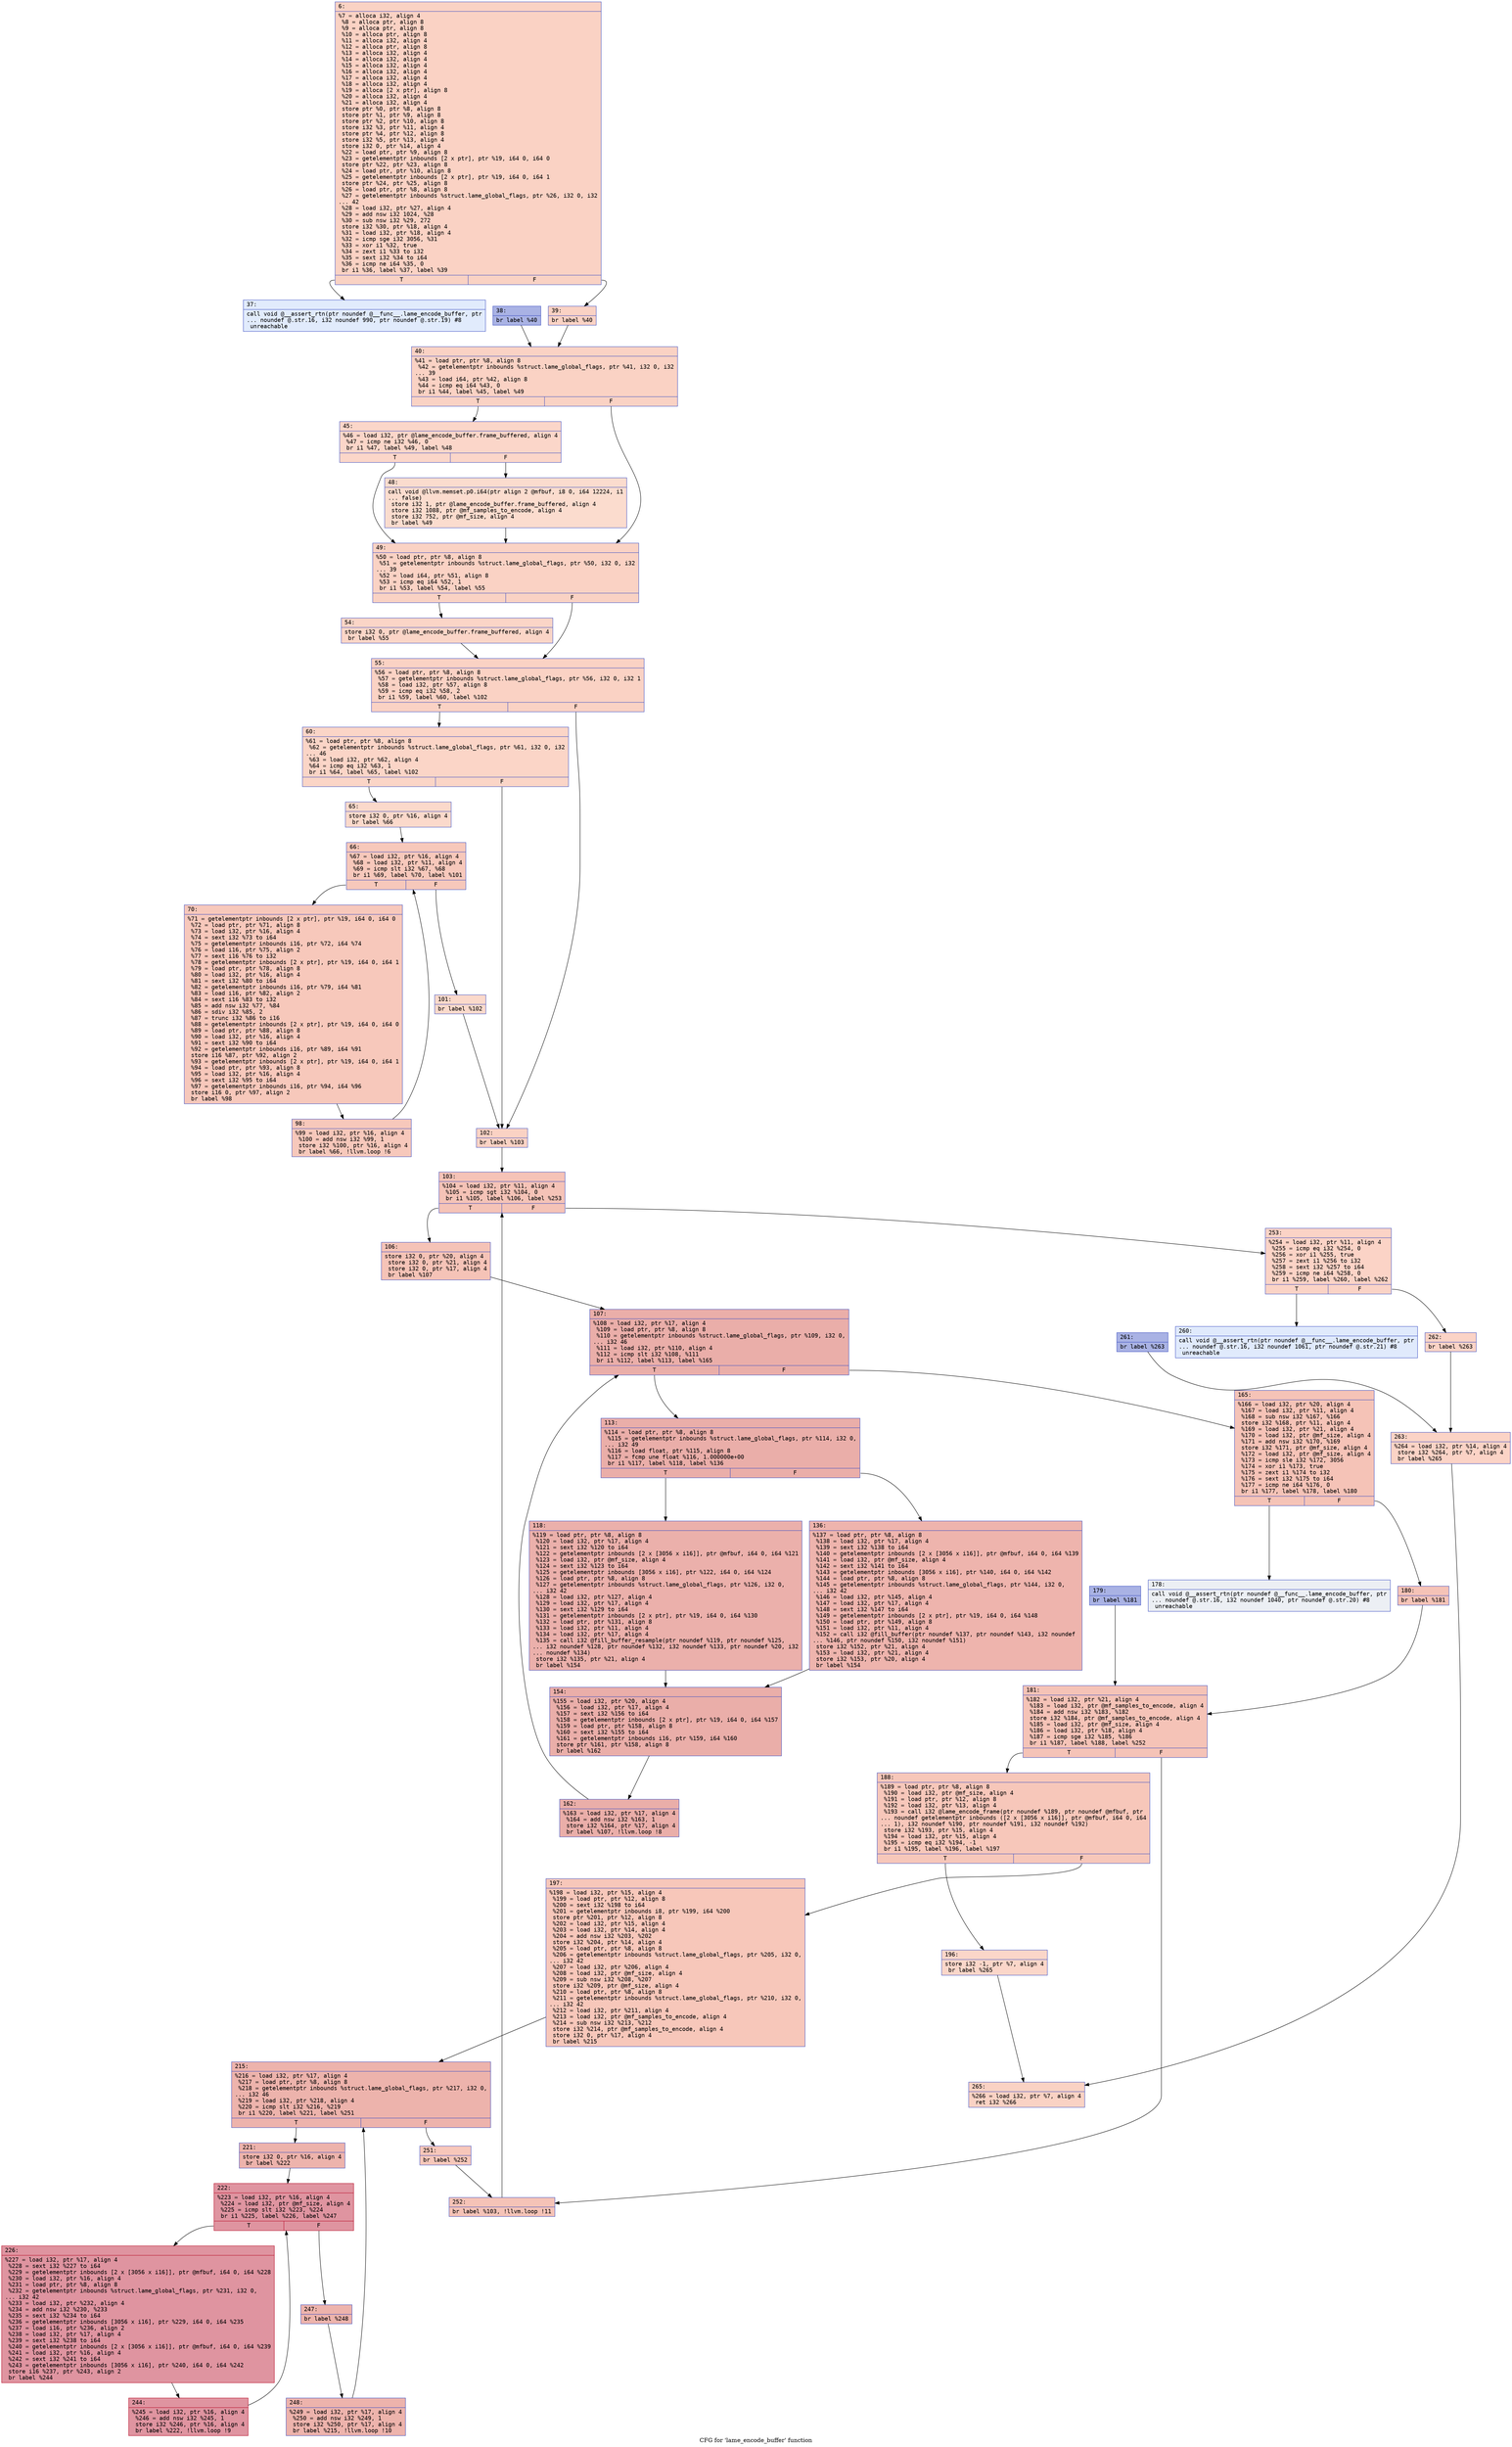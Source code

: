 digraph "CFG for 'lame_encode_buffer' function" {
	label="CFG for 'lame_encode_buffer' function";

	Node0x60000371db30 [shape=record,color="#3d50c3ff", style=filled, fillcolor="#f4987a70" fontname="Courier",label="{6:\l|  %7 = alloca i32, align 4\l  %8 = alloca ptr, align 8\l  %9 = alloca ptr, align 8\l  %10 = alloca ptr, align 8\l  %11 = alloca i32, align 4\l  %12 = alloca ptr, align 8\l  %13 = alloca i32, align 4\l  %14 = alloca i32, align 4\l  %15 = alloca i32, align 4\l  %16 = alloca i32, align 4\l  %17 = alloca i32, align 4\l  %18 = alloca i32, align 4\l  %19 = alloca [2 x ptr], align 8\l  %20 = alloca i32, align 4\l  %21 = alloca i32, align 4\l  store ptr %0, ptr %8, align 8\l  store ptr %1, ptr %9, align 8\l  store ptr %2, ptr %10, align 8\l  store i32 %3, ptr %11, align 4\l  store ptr %4, ptr %12, align 8\l  store i32 %5, ptr %13, align 4\l  store i32 0, ptr %14, align 4\l  %22 = load ptr, ptr %9, align 8\l  %23 = getelementptr inbounds [2 x ptr], ptr %19, i64 0, i64 0\l  store ptr %22, ptr %23, align 8\l  %24 = load ptr, ptr %10, align 8\l  %25 = getelementptr inbounds [2 x ptr], ptr %19, i64 0, i64 1\l  store ptr %24, ptr %25, align 8\l  %26 = load ptr, ptr %8, align 8\l  %27 = getelementptr inbounds %struct.lame_global_flags, ptr %26, i32 0, i32\l... 42\l  %28 = load i32, ptr %27, align 4\l  %29 = add nsw i32 1024, %28\l  %30 = sub nsw i32 %29, 272\l  store i32 %30, ptr %18, align 4\l  %31 = load i32, ptr %18, align 4\l  %32 = icmp sge i32 3056, %31\l  %33 = xor i1 %32, true\l  %34 = zext i1 %33 to i32\l  %35 = sext i32 %34 to i64\l  %36 = icmp ne i64 %35, 0\l  br i1 %36, label %37, label %39\l|{<s0>T|<s1>F}}"];
	Node0x60000371db30:s0 -> Node0x60000371db80[tooltip="6 -> 37\nProbability 0.00%" ];
	Node0x60000371db30:s1 -> Node0x60000371dc20[tooltip="6 -> 39\nProbability 100.00%" ];
	Node0x60000371db80 [shape=record,color="#3d50c3ff", style=filled, fillcolor="#bbd1f870" fontname="Courier",label="{37:\l|  call void @__assert_rtn(ptr noundef @__func__.lame_encode_buffer, ptr\l... noundef @.str.16, i32 noundef 990, ptr noundef @.str.19) #8\l  unreachable\l}"];
	Node0x60000371dbd0 [shape=record,color="#3d50c3ff", style=filled, fillcolor="#3d50c370" fontname="Courier",label="{38:\l|  br label %40\l}"];
	Node0x60000371dbd0 -> Node0x60000371dc70[tooltip="38 -> 40\nProbability 100.00%" ];
	Node0x60000371dc20 [shape=record,color="#3d50c3ff", style=filled, fillcolor="#f4987a70" fontname="Courier",label="{39:\l|  br label %40\l}"];
	Node0x60000371dc20 -> Node0x60000371dc70[tooltip="39 -> 40\nProbability 100.00%" ];
	Node0x60000371dc70 [shape=record,color="#3d50c3ff", style=filled, fillcolor="#f4987a70" fontname="Courier",label="{40:\l|  %41 = load ptr, ptr %8, align 8\l  %42 = getelementptr inbounds %struct.lame_global_flags, ptr %41, i32 0, i32\l... 39\l  %43 = load i64, ptr %42, align 8\l  %44 = icmp eq i64 %43, 0\l  br i1 %44, label %45, label %49\l|{<s0>T|<s1>F}}"];
	Node0x60000371dc70:s0 -> Node0x60000371dcc0[tooltip="40 -> 45\nProbability 37.50%" ];
	Node0x60000371dc70:s1 -> Node0x60000371dd60[tooltip="40 -> 49\nProbability 62.50%" ];
	Node0x60000371dcc0 [shape=record,color="#3d50c3ff", style=filled, fillcolor="#f6a38570" fontname="Courier",label="{45:\l|  %46 = load i32, ptr @lame_encode_buffer.frame_buffered, align 4\l  %47 = icmp ne i32 %46, 0\l  br i1 %47, label %49, label %48\l|{<s0>T|<s1>F}}"];
	Node0x60000371dcc0:s0 -> Node0x60000371dd60[tooltip="45 -> 49\nProbability 62.50%" ];
	Node0x60000371dcc0:s1 -> Node0x60000371dd10[tooltip="45 -> 48\nProbability 37.50%" ];
	Node0x60000371dd10 [shape=record,color="#3d50c3ff", style=filled, fillcolor="#f7af9170" fontname="Courier",label="{48:\l|  call void @llvm.memset.p0.i64(ptr align 2 @mfbuf, i8 0, i64 12224, i1\l... false)\l  store i32 1, ptr @lame_encode_buffer.frame_buffered, align 4\l  store i32 1088, ptr @mf_samples_to_encode, align 4\l  store i32 752, ptr @mf_size, align 4\l  br label %49\l}"];
	Node0x60000371dd10 -> Node0x60000371dd60[tooltip="48 -> 49\nProbability 100.00%" ];
	Node0x60000371dd60 [shape=record,color="#3d50c3ff", style=filled, fillcolor="#f4987a70" fontname="Courier",label="{49:\l|  %50 = load ptr, ptr %8, align 8\l  %51 = getelementptr inbounds %struct.lame_global_flags, ptr %50, i32 0, i32\l... 39\l  %52 = load i64, ptr %51, align 8\l  %53 = icmp eq i64 %52, 1\l  br i1 %53, label %54, label %55\l|{<s0>T|<s1>F}}"];
	Node0x60000371dd60:s0 -> Node0x60000371ddb0[tooltip="49 -> 54\nProbability 50.00%" ];
	Node0x60000371dd60:s1 -> Node0x60000371de00[tooltip="49 -> 55\nProbability 50.00%" ];
	Node0x60000371ddb0 [shape=record,color="#3d50c3ff", style=filled, fillcolor="#f5a08170" fontname="Courier",label="{54:\l|  store i32 0, ptr @lame_encode_buffer.frame_buffered, align 4\l  br label %55\l}"];
	Node0x60000371ddb0 -> Node0x60000371de00[tooltip="54 -> 55\nProbability 100.00%" ];
	Node0x60000371de00 [shape=record,color="#3d50c3ff", style=filled, fillcolor="#f4987a70" fontname="Courier",label="{55:\l|  %56 = load ptr, ptr %8, align 8\l  %57 = getelementptr inbounds %struct.lame_global_flags, ptr %56, i32 0, i32 1\l  %58 = load i32, ptr %57, align 8\l  %59 = icmp eq i32 %58, 2\l  br i1 %59, label %60, label %102\l|{<s0>T|<s1>F}}"];
	Node0x60000371de00:s0 -> Node0x60000371de50[tooltip="55 -> 60\nProbability 50.00%" ];
	Node0x60000371de00:s1 -> Node0x60000371e030[tooltip="55 -> 102\nProbability 50.00%" ];
	Node0x60000371de50 [shape=record,color="#3d50c3ff", style=filled, fillcolor="#f5a08170" fontname="Courier",label="{60:\l|  %61 = load ptr, ptr %8, align 8\l  %62 = getelementptr inbounds %struct.lame_global_flags, ptr %61, i32 0, i32\l... 46\l  %63 = load i32, ptr %62, align 4\l  %64 = icmp eq i32 %63, 1\l  br i1 %64, label %65, label %102\l|{<s0>T|<s1>F}}"];
	Node0x60000371de50:s0 -> Node0x60000371dea0[tooltip="60 -> 65\nProbability 50.00%" ];
	Node0x60000371de50:s1 -> Node0x60000371e030[tooltip="60 -> 102\nProbability 50.00%" ];
	Node0x60000371dea0 [shape=record,color="#3d50c3ff", style=filled, fillcolor="#f7a88970" fontname="Courier",label="{65:\l|  store i32 0, ptr %16, align 4\l  br label %66\l}"];
	Node0x60000371dea0 -> Node0x60000371def0[tooltip="65 -> 66\nProbability 100.00%" ];
	Node0x60000371def0 [shape=record,color="#3d50c3ff", style=filled, fillcolor="#ed836670" fontname="Courier",label="{66:\l|  %67 = load i32, ptr %16, align 4\l  %68 = load i32, ptr %11, align 4\l  %69 = icmp slt i32 %67, %68\l  br i1 %69, label %70, label %101\l|{<s0>T|<s1>F}}"];
	Node0x60000371def0:s0 -> Node0x60000371df40[tooltip="66 -> 70\nProbability 96.88%" ];
	Node0x60000371def0:s1 -> Node0x60000371dfe0[tooltip="66 -> 101\nProbability 3.12%" ];
	Node0x60000371df40 [shape=record,color="#3d50c3ff", style=filled, fillcolor="#ed836670" fontname="Courier",label="{70:\l|  %71 = getelementptr inbounds [2 x ptr], ptr %19, i64 0, i64 0\l  %72 = load ptr, ptr %71, align 8\l  %73 = load i32, ptr %16, align 4\l  %74 = sext i32 %73 to i64\l  %75 = getelementptr inbounds i16, ptr %72, i64 %74\l  %76 = load i16, ptr %75, align 2\l  %77 = sext i16 %76 to i32\l  %78 = getelementptr inbounds [2 x ptr], ptr %19, i64 0, i64 1\l  %79 = load ptr, ptr %78, align 8\l  %80 = load i32, ptr %16, align 4\l  %81 = sext i32 %80 to i64\l  %82 = getelementptr inbounds i16, ptr %79, i64 %81\l  %83 = load i16, ptr %82, align 2\l  %84 = sext i16 %83 to i32\l  %85 = add nsw i32 %77, %84\l  %86 = sdiv i32 %85, 2\l  %87 = trunc i32 %86 to i16\l  %88 = getelementptr inbounds [2 x ptr], ptr %19, i64 0, i64 0\l  %89 = load ptr, ptr %88, align 8\l  %90 = load i32, ptr %16, align 4\l  %91 = sext i32 %90 to i64\l  %92 = getelementptr inbounds i16, ptr %89, i64 %91\l  store i16 %87, ptr %92, align 2\l  %93 = getelementptr inbounds [2 x ptr], ptr %19, i64 0, i64 1\l  %94 = load ptr, ptr %93, align 8\l  %95 = load i32, ptr %16, align 4\l  %96 = sext i32 %95 to i64\l  %97 = getelementptr inbounds i16, ptr %94, i64 %96\l  store i16 0, ptr %97, align 2\l  br label %98\l}"];
	Node0x60000371df40 -> Node0x60000371df90[tooltip="70 -> 98\nProbability 100.00%" ];
	Node0x60000371df90 [shape=record,color="#3d50c3ff", style=filled, fillcolor="#ed836670" fontname="Courier",label="{98:\l|  %99 = load i32, ptr %16, align 4\l  %100 = add nsw i32 %99, 1\l  store i32 %100, ptr %16, align 4\l  br label %66, !llvm.loop !6\l}"];
	Node0x60000371df90 -> Node0x60000371def0[tooltip="98 -> 66\nProbability 100.00%" ];
	Node0x60000371dfe0 [shape=record,color="#3d50c3ff", style=filled, fillcolor="#f7a88970" fontname="Courier",label="{101:\l|  br label %102\l}"];
	Node0x60000371dfe0 -> Node0x60000371e030[tooltip="101 -> 102\nProbability 100.00%" ];
	Node0x60000371e030 [shape=record,color="#3d50c3ff", style=filled, fillcolor="#f4987a70" fontname="Courier",label="{102:\l|  br label %103\l}"];
	Node0x60000371e030 -> Node0x60000371e080[tooltip="102 -> 103\nProbability 100.00%" ];
	Node0x60000371e080 [shape=record,color="#3d50c3ff", style=filled, fillcolor="#e8765c70" fontname="Courier",label="{103:\l|  %104 = load i32, ptr %11, align 4\l  %105 = icmp sgt i32 %104, 0\l  br i1 %105, label %106, label %253\l|{<s0>T|<s1>F}}"];
	Node0x60000371e080:s0 -> Node0x60000371e0d0[tooltip="103 -> 106\nProbability 96.88%" ];
	Node0x60000371e080:s1 -> Node0x60000371e850[tooltip="103 -> 253\nProbability 3.12%" ];
	Node0x60000371e0d0 [shape=record,color="#3d50c3ff", style=filled, fillcolor="#e8765c70" fontname="Courier",label="{106:\l|  store i32 0, ptr %20, align 4\l  store i32 0, ptr %21, align 4\l  store i32 0, ptr %17, align 4\l  br label %107\l}"];
	Node0x60000371e0d0 -> Node0x60000371e120[tooltip="106 -> 107\nProbability 100.00%" ];
	Node0x60000371e120 [shape=record,color="#3d50c3ff", style=filled, fillcolor="#d0473d70" fontname="Courier",label="{107:\l|  %108 = load i32, ptr %17, align 4\l  %109 = load ptr, ptr %8, align 8\l  %110 = getelementptr inbounds %struct.lame_global_flags, ptr %109, i32 0,\l... i32 46\l  %111 = load i32, ptr %110, align 4\l  %112 = icmp slt i32 %108, %111\l  br i1 %112, label %113, label %165\l|{<s0>T|<s1>F}}"];
	Node0x60000371e120:s0 -> Node0x60000371e170[tooltip="107 -> 113\nProbability 96.88%" ];
	Node0x60000371e120:s1 -> Node0x60000371e300[tooltip="107 -> 165\nProbability 3.12%" ];
	Node0x60000371e170 [shape=record,color="#3d50c3ff", style=filled, fillcolor="#d0473d70" fontname="Courier",label="{113:\l|  %114 = load ptr, ptr %8, align 8\l  %115 = getelementptr inbounds %struct.lame_global_flags, ptr %114, i32 0,\l... i32 49\l  %116 = load float, ptr %115, align 8\l  %117 = fcmp une float %116, 1.000000e+00\l  br i1 %117, label %118, label %136\l|{<s0>T|<s1>F}}"];
	Node0x60000371e170:s0 -> Node0x60000371e1c0[tooltip="113 -> 118\nProbability 62.50%" ];
	Node0x60000371e170:s1 -> Node0x60000371e210[tooltip="113 -> 136\nProbability 37.50%" ];
	Node0x60000371e1c0 [shape=record,color="#3d50c3ff", style=filled, fillcolor="#d24b4070" fontname="Courier",label="{118:\l|  %119 = load ptr, ptr %8, align 8\l  %120 = load i32, ptr %17, align 4\l  %121 = sext i32 %120 to i64\l  %122 = getelementptr inbounds [2 x [3056 x i16]], ptr @mfbuf, i64 0, i64 %121\l  %123 = load i32, ptr @mf_size, align 4\l  %124 = sext i32 %123 to i64\l  %125 = getelementptr inbounds [3056 x i16], ptr %122, i64 0, i64 %124\l  %126 = load ptr, ptr %8, align 8\l  %127 = getelementptr inbounds %struct.lame_global_flags, ptr %126, i32 0,\l... i32 42\l  %128 = load i32, ptr %127, align 4\l  %129 = load i32, ptr %17, align 4\l  %130 = sext i32 %129 to i64\l  %131 = getelementptr inbounds [2 x ptr], ptr %19, i64 0, i64 %130\l  %132 = load ptr, ptr %131, align 8\l  %133 = load i32, ptr %11, align 4\l  %134 = load i32, ptr %17, align 4\l  %135 = call i32 @fill_buffer_resample(ptr noundef %119, ptr noundef %125,\l... i32 noundef %128, ptr noundef %132, i32 noundef %133, ptr noundef %20, i32\l... noundef %134)\l  store i32 %135, ptr %21, align 4\l  br label %154\l}"];
	Node0x60000371e1c0 -> Node0x60000371e260[tooltip="118 -> 154\nProbability 100.00%" ];
	Node0x60000371e210 [shape=record,color="#3d50c3ff", style=filled, fillcolor="#d8564670" fontname="Courier",label="{136:\l|  %137 = load ptr, ptr %8, align 8\l  %138 = load i32, ptr %17, align 4\l  %139 = sext i32 %138 to i64\l  %140 = getelementptr inbounds [2 x [3056 x i16]], ptr @mfbuf, i64 0, i64 %139\l  %141 = load i32, ptr @mf_size, align 4\l  %142 = sext i32 %141 to i64\l  %143 = getelementptr inbounds [3056 x i16], ptr %140, i64 0, i64 %142\l  %144 = load ptr, ptr %8, align 8\l  %145 = getelementptr inbounds %struct.lame_global_flags, ptr %144, i32 0,\l... i32 42\l  %146 = load i32, ptr %145, align 4\l  %147 = load i32, ptr %17, align 4\l  %148 = sext i32 %147 to i64\l  %149 = getelementptr inbounds [2 x ptr], ptr %19, i64 0, i64 %148\l  %150 = load ptr, ptr %149, align 8\l  %151 = load i32, ptr %11, align 4\l  %152 = call i32 @fill_buffer(ptr noundef %137, ptr noundef %143, i32 noundef\l... %146, ptr noundef %150, i32 noundef %151)\l  store i32 %152, ptr %21, align 4\l  %153 = load i32, ptr %21, align 4\l  store i32 %153, ptr %20, align 4\l  br label %154\l}"];
	Node0x60000371e210 -> Node0x60000371e260[tooltip="136 -> 154\nProbability 100.00%" ];
	Node0x60000371e260 [shape=record,color="#3d50c3ff", style=filled, fillcolor="#d0473d70" fontname="Courier",label="{154:\l|  %155 = load i32, ptr %20, align 4\l  %156 = load i32, ptr %17, align 4\l  %157 = sext i32 %156 to i64\l  %158 = getelementptr inbounds [2 x ptr], ptr %19, i64 0, i64 %157\l  %159 = load ptr, ptr %158, align 8\l  %160 = sext i32 %155 to i64\l  %161 = getelementptr inbounds i16, ptr %159, i64 %160\l  store ptr %161, ptr %158, align 8\l  br label %162\l}"];
	Node0x60000371e260 -> Node0x60000371e2b0[tooltip="154 -> 162\nProbability 100.00%" ];
	Node0x60000371e2b0 [shape=record,color="#3d50c3ff", style=filled, fillcolor="#d0473d70" fontname="Courier",label="{162:\l|  %163 = load i32, ptr %17, align 4\l  %164 = add nsw i32 %163, 1\l  store i32 %164, ptr %17, align 4\l  br label %107, !llvm.loop !8\l}"];
	Node0x60000371e2b0 -> Node0x60000371e120[tooltip="162 -> 107\nProbability 100.00%" ];
	Node0x60000371e300 [shape=record,color="#3d50c3ff", style=filled, fillcolor="#e8765c70" fontname="Courier",label="{165:\l|  %166 = load i32, ptr %20, align 4\l  %167 = load i32, ptr %11, align 4\l  %168 = sub nsw i32 %167, %166\l  store i32 %168, ptr %11, align 4\l  %169 = load i32, ptr %21, align 4\l  %170 = load i32, ptr @mf_size, align 4\l  %171 = add nsw i32 %170, %169\l  store i32 %171, ptr @mf_size, align 4\l  %172 = load i32, ptr @mf_size, align 4\l  %173 = icmp sle i32 %172, 3056\l  %174 = xor i1 %173, true\l  %175 = zext i1 %174 to i32\l  %176 = sext i32 %175 to i64\l  %177 = icmp ne i64 %176, 0\l  br i1 %177, label %178, label %180\l|{<s0>T|<s1>F}}"];
	Node0x60000371e300:s0 -> Node0x60000371e350[tooltip="165 -> 178\nProbability 0.00%" ];
	Node0x60000371e300:s1 -> Node0x60000371e3f0[tooltip="165 -> 180\nProbability 100.00%" ];
	Node0x60000371e350 [shape=record,color="#3d50c3ff", style=filled, fillcolor="#d4dbe670" fontname="Courier",label="{178:\l|  call void @__assert_rtn(ptr noundef @__func__.lame_encode_buffer, ptr\l... noundef @.str.16, i32 noundef 1040, ptr noundef @.str.20) #8\l  unreachable\l}"];
	Node0x60000371e3a0 [shape=record,color="#3d50c3ff", style=filled, fillcolor="#3d50c370" fontname="Courier",label="{179:\l|  br label %181\l}"];
	Node0x60000371e3a0 -> Node0x60000371e440[tooltip="179 -> 181\nProbability 100.00%" ];
	Node0x60000371e3f0 [shape=record,color="#3d50c3ff", style=filled, fillcolor="#e8765c70" fontname="Courier",label="{180:\l|  br label %181\l}"];
	Node0x60000371e3f0 -> Node0x60000371e440[tooltip="180 -> 181\nProbability 100.00%" ];
	Node0x60000371e440 [shape=record,color="#3d50c3ff", style=filled, fillcolor="#e8765c70" fontname="Courier",label="{181:\l|  %182 = load i32, ptr %21, align 4\l  %183 = load i32, ptr @mf_samples_to_encode, align 4\l  %184 = add nsw i32 %183, %182\l  store i32 %184, ptr @mf_samples_to_encode, align 4\l  %185 = load i32, ptr @mf_size, align 4\l  %186 = load i32, ptr %18, align 4\l  %187 = icmp sge i32 %185, %186\l  br i1 %187, label %188, label %252\l|{<s0>T|<s1>F}}"];
	Node0x60000371e440:s0 -> Node0x60000371e490[tooltip="181 -> 188\nProbability 50.00%" ];
	Node0x60000371e440:s1 -> Node0x60000371e800[tooltip="181 -> 252\nProbability 50.00%" ];
	Node0x60000371e490 [shape=record,color="#3d50c3ff", style=filled, fillcolor="#ec7f6370" fontname="Courier",label="{188:\l|  %189 = load ptr, ptr %8, align 8\l  %190 = load i32, ptr @mf_size, align 4\l  %191 = load ptr, ptr %12, align 8\l  %192 = load i32, ptr %13, align 4\l  %193 = call i32 @lame_encode_frame(ptr noundef %189, ptr noundef @mfbuf, ptr\l... noundef getelementptr inbounds ([2 x [3056 x i16]], ptr @mfbuf, i64 0, i64\l... 1), i32 noundef %190, ptr noundef %191, i32 noundef %192)\l  store i32 %193, ptr %15, align 4\l  %194 = load i32, ptr %15, align 4\l  %195 = icmp eq i32 %194, -1\l  br i1 %195, label %196, label %197\l|{<s0>T|<s1>F}}"];
	Node0x60000371e490:s0 -> Node0x60000371e4e0[tooltip="188 -> 196\nProbability 3.12%" ];
	Node0x60000371e490:s1 -> Node0x60000371e530[tooltip="188 -> 197\nProbability 96.88%" ];
	Node0x60000371e4e0 [shape=record,color="#3d50c3ff", style=filled, fillcolor="#f6a38570" fontname="Courier",label="{196:\l|  store i32 -1, ptr %7, align 4\l  br label %265\l}"];
	Node0x60000371e4e0 -> Node0x60000371e9e0[tooltip="196 -> 265\nProbability 100.00%" ];
	Node0x60000371e530 [shape=record,color="#3d50c3ff", style=filled, fillcolor="#ec7f6370" fontname="Courier",label="{197:\l|  %198 = load i32, ptr %15, align 4\l  %199 = load ptr, ptr %12, align 8\l  %200 = sext i32 %198 to i64\l  %201 = getelementptr inbounds i8, ptr %199, i64 %200\l  store ptr %201, ptr %12, align 8\l  %202 = load i32, ptr %15, align 4\l  %203 = load i32, ptr %14, align 4\l  %204 = add nsw i32 %203, %202\l  store i32 %204, ptr %14, align 4\l  %205 = load ptr, ptr %8, align 8\l  %206 = getelementptr inbounds %struct.lame_global_flags, ptr %205, i32 0,\l... i32 42\l  %207 = load i32, ptr %206, align 4\l  %208 = load i32, ptr @mf_size, align 4\l  %209 = sub nsw i32 %208, %207\l  store i32 %209, ptr @mf_size, align 4\l  %210 = load ptr, ptr %8, align 8\l  %211 = getelementptr inbounds %struct.lame_global_flags, ptr %210, i32 0,\l... i32 42\l  %212 = load i32, ptr %211, align 4\l  %213 = load i32, ptr @mf_samples_to_encode, align 4\l  %214 = sub nsw i32 %213, %212\l  store i32 %214, ptr @mf_samples_to_encode, align 4\l  store i32 0, ptr %17, align 4\l  br label %215\l}"];
	Node0x60000371e530 -> Node0x60000371e580[tooltip="197 -> 215\nProbability 100.00%" ];
	Node0x60000371e580 [shape=record,color="#3d50c3ff", style=filled, fillcolor="#d6524470" fontname="Courier",label="{215:\l|  %216 = load i32, ptr %17, align 4\l  %217 = load ptr, ptr %8, align 8\l  %218 = getelementptr inbounds %struct.lame_global_flags, ptr %217, i32 0,\l... i32 46\l  %219 = load i32, ptr %218, align 4\l  %220 = icmp slt i32 %216, %219\l  br i1 %220, label %221, label %251\l|{<s0>T|<s1>F}}"];
	Node0x60000371e580:s0 -> Node0x60000371e5d0[tooltip="215 -> 221\nProbability 96.88%" ];
	Node0x60000371e580:s1 -> Node0x60000371e7b0[tooltip="215 -> 251\nProbability 3.12%" ];
	Node0x60000371e5d0 [shape=record,color="#3d50c3ff", style=filled, fillcolor="#d6524470" fontname="Courier",label="{221:\l|  store i32 0, ptr %16, align 4\l  br label %222\l}"];
	Node0x60000371e5d0 -> Node0x60000371e620[tooltip="221 -> 222\nProbability 100.00%" ];
	Node0x60000371e620 [shape=record,color="#b70d28ff", style=filled, fillcolor="#b70d2870" fontname="Courier",label="{222:\l|  %223 = load i32, ptr %16, align 4\l  %224 = load i32, ptr @mf_size, align 4\l  %225 = icmp slt i32 %223, %224\l  br i1 %225, label %226, label %247\l|{<s0>T|<s1>F}}"];
	Node0x60000371e620:s0 -> Node0x60000371e670[tooltip="222 -> 226\nProbability 96.88%" ];
	Node0x60000371e620:s1 -> Node0x60000371e710[tooltip="222 -> 247\nProbability 3.12%" ];
	Node0x60000371e670 [shape=record,color="#b70d28ff", style=filled, fillcolor="#b70d2870" fontname="Courier",label="{226:\l|  %227 = load i32, ptr %17, align 4\l  %228 = sext i32 %227 to i64\l  %229 = getelementptr inbounds [2 x [3056 x i16]], ptr @mfbuf, i64 0, i64 %228\l  %230 = load i32, ptr %16, align 4\l  %231 = load ptr, ptr %8, align 8\l  %232 = getelementptr inbounds %struct.lame_global_flags, ptr %231, i32 0,\l... i32 42\l  %233 = load i32, ptr %232, align 4\l  %234 = add nsw i32 %230, %233\l  %235 = sext i32 %234 to i64\l  %236 = getelementptr inbounds [3056 x i16], ptr %229, i64 0, i64 %235\l  %237 = load i16, ptr %236, align 2\l  %238 = load i32, ptr %17, align 4\l  %239 = sext i32 %238 to i64\l  %240 = getelementptr inbounds [2 x [3056 x i16]], ptr @mfbuf, i64 0, i64 %239\l  %241 = load i32, ptr %16, align 4\l  %242 = sext i32 %241 to i64\l  %243 = getelementptr inbounds [3056 x i16], ptr %240, i64 0, i64 %242\l  store i16 %237, ptr %243, align 2\l  br label %244\l}"];
	Node0x60000371e670 -> Node0x60000371e6c0[tooltip="226 -> 244\nProbability 100.00%" ];
	Node0x60000371e6c0 [shape=record,color="#b70d28ff", style=filled, fillcolor="#b70d2870" fontname="Courier",label="{244:\l|  %245 = load i32, ptr %16, align 4\l  %246 = add nsw i32 %245, 1\l  store i32 %246, ptr %16, align 4\l  br label %222, !llvm.loop !9\l}"];
	Node0x60000371e6c0 -> Node0x60000371e620[tooltip="244 -> 222\nProbability 100.00%" ];
	Node0x60000371e710 [shape=record,color="#3d50c3ff", style=filled, fillcolor="#d6524470" fontname="Courier",label="{247:\l|  br label %248\l}"];
	Node0x60000371e710 -> Node0x60000371e760[tooltip="247 -> 248\nProbability 100.00%" ];
	Node0x60000371e760 [shape=record,color="#3d50c3ff", style=filled, fillcolor="#d6524470" fontname="Courier",label="{248:\l|  %249 = load i32, ptr %17, align 4\l  %250 = add nsw i32 %249, 1\l  store i32 %250, ptr %17, align 4\l  br label %215, !llvm.loop !10\l}"];
	Node0x60000371e760 -> Node0x60000371e580[tooltip="248 -> 215\nProbability 100.00%" ];
	Node0x60000371e7b0 [shape=record,color="#3d50c3ff", style=filled, fillcolor="#ec7f6370" fontname="Courier",label="{251:\l|  br label %252\l}"];
	Node0x60000371e7b0 -> Node0x60000371e800[tooltip="251 -> 252\nProbability 100.00%" ];
	Node0x60000371e800 [shape=record,color="#3d50c3ff", style=filled, fillcolor="#e8765c70" fontname="Courier",label="{252:\l|  br label %103, !llvm.loop !11\l}"];
	Node0x60000371e800 -> Node0x60000371e080[tooltip="252 -> 103\nProbability 100.00%" ];
	Node0x60000371e850 [shape=record,color="#3d50c3ff", style=filled, fillcolor="#f59c7d70" fontname="Courier",label="{253:\l|  %254 = load i32, ptr %11, align 4\l  %255 = icmp eq i32 %254, 0\l  %256 = xor i1 %255, true\l  %257 = zext i1 %256 to i32\l  %258 = sext i32 %257 to i64\l  %259 = icmp ne i64 %258, 0\l  br i1 %259, label %260, label %262\l|{<s0>T|<s1>F}}"];
	Node0x60000371e850:s0 -> Node0x60000371e8a0[tooltip="253 -> 260\nProbability 0.00%" ];
	Node0x60000371e850:s1 -> Node0x60000371e940[tooltip="253 -> 262\nProbability 100.00%" ];
	Node0x60000371e8a0 [shape=record,color="#3d50c3ff", style=filled, fillcolor="#b9d0f970" fontname="Courier",label="{260:\l|  call void @__assert_rtn(ptr noundef @__func__.lame_encode_buffer, ptr\l... noundef @.str.16, i32 noundef 1061, ptr noundef @.str.21) #8\l  unreachable\l}"];
	Node0x60000371e8f0 [shape=record,color="#3d50c3ff", style=filled, fillcolor="#3d50c370" fontname="Courier",label="{261:\l|  br label %263\l}"];
	Node0x60000371e8f0 -> Node0x60000371e990[tooltip="261 -> 263\nProbability 100.00%" ];
	Node0x60000371e940 [shape=record,color="#3d50c3ff", style=filled, fillcolor="#f59c7d70" fontname="Courier",label="{262:\l|  br label %263\l}"];
	Node0x60000371e940 -> Node0x60000371e990[tooltip="262 -> 263\nProbability 100.00%" ];
	Node0x60000371e990 [shape=record,color="#3d50c3ff", style=filled, fillcolor="#f59c7d70" fontname="Courier",label="{263:\l|  %264 = load i32, ptr %14, align 4\l  store i32 %264, ptr %7, align 4\l  br label %265\l}"];
	Node0x60000371e990 -> Node0x60000371e9e0[tooltip="263 -> 265\nProbability 100.00%" ];
	Node0x60000371e9e0 [shape=record,color="#3d50c3ff", style=filled, fillcolor="#f4987a70" fontname="Courier",label="{265:\l|  %266 = load i32, ptr %7, align 4\l  ret i32 %266\l}"];
}
